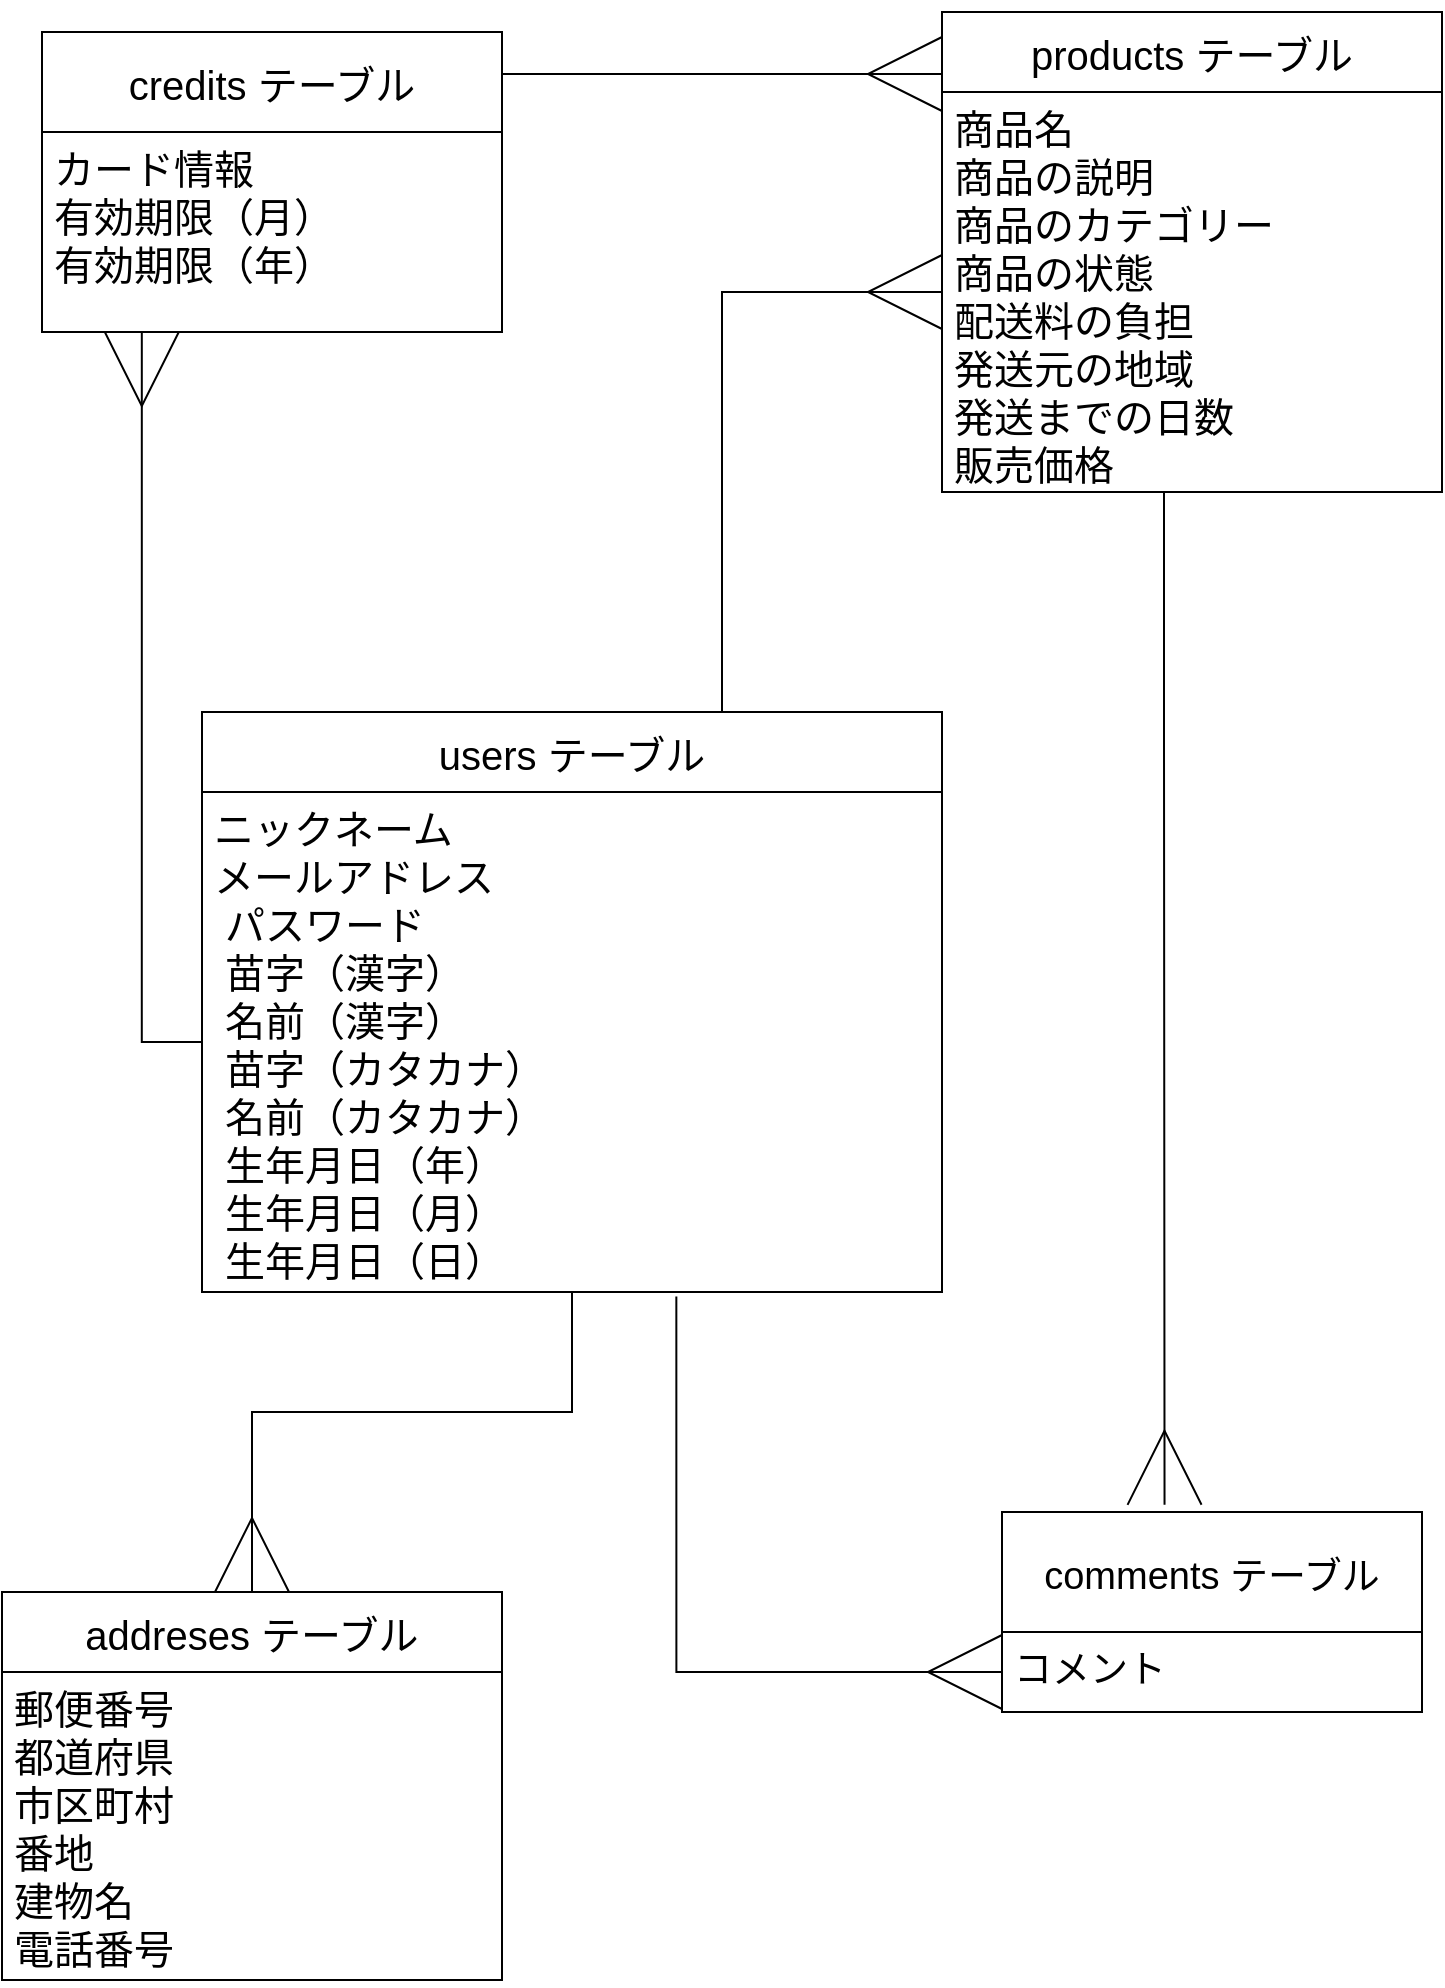 <mxfile>
    <diagram id="F360aAQ5JifDP7STncQM" name="ページ1">
        <mxGraphModel dx="653" dy="898" grid="1" gridSize="10" guides="1" tooltips="1" connect="1" arrows="1" fold="1" page="1" pageScale="1" pageWidth="827" pageHeight="1169" math="0" shadow="0">
            <root>
                <mxCell id="0"/>
                <mxCell id="1" parent="0"/>
                <mxCell id="191" style="edgeStyle=orthogonalEdgeStyle;rounded=0;orthogonalLoop=1;jettySize=auto;html=1;entryX=0;entryY=0.5;entryDx=0;entryDy=0;endArrow=ERmany;endFill=0;endSize=35;fontSize=20;" edge="1" parent="1" source="146" target="154">
                    <mxGeometry relative="1" as="geometry">
                        <Array as="points">
                            <mxPoint x="410" y="230"/>
                        </Array>
                    </mxGeometry>
                </mxCell>
                <mxCell id="197" style="edgeStyle=orthogonalEdgeStyle;rounded=0;orthogonalLoop=1;jettySize=auto;html=1;entryX=0.5;entryY=0;entryDx=0;entryDy=0;endArrow=ERmany;endFill=0;endSize=35;fontSize=20;" edge="1" parent="1" source="146" target="183">
                    <mxGeometry relative="1" as="geometry"/>
                </mxCell>
                <mxCell id="146" value="users テーブル" style="swimlane;fontStyle=0;childLayout=stackLayout;horizontal=1;startSize=40;horizontalStack=0;resizeParent=1;resizeParentMax=0;resizeLast=0;collapsible=1;marginBottom=0;align=center;fontSize=20;" vertex="1" parent="1">
                    <mxGeometry x="150" y="440" width="370" height="290" as="geometry"/>
                </mxCell>
                <mxCell id="150" style="edgeStyle=orthogonalEdgeStyle;rounded=0;orthogonalLoop=1;jettySize=auto;html=1;exitX=1;exitY=0.5;exitDx=0;exitDy=0;fontSize=19;" edge="1" parent="146" source="147" target="147">
                    <mxGeometry relative="1" as="geometry"/>
                </mxCell>
                <mxCell id="147" value="ニックネーム &#10;メールアドレス&#10; パスワード&#10; 苗字（漢字）&#10; 名前（漢字）&#10; 苗字（カタカナ） &#10; 名前（カタカナ）&#10; 生年月日（年） &#10; 生年月日（月） &#10; 生年月日（日）" style="text;strokeColor=none;fillColor=none;spacingLeft=4;spacingRight=4;overflow=hidden;rotatable=0;points=[[0,0.5],[1,0.5]];portConstraint=eastwest;fontSize=20;" vertex="1" parent="146">
                    <mxGeometry y="40" width="370" height="250" as="geometry"/>
                </mxCell>
                <mxCell id="203" style="edgeStyle=orthogonalEdgeStyle;rounded=0;orthogonalLoop=1;jettySize=auto;html=1;entryX=0.387;entryY=-0.036;entryDx=0;entryDy=0;entryPerimeter=0;endArrow=ERmany;endFill=0;endSize=35;fontSize=20;" edge="1" parent="1" source="151" target="170">
                    <mxGeometry relative="1" as="geometry">
                        <Array as="points">
                            <mxPoint x="631" y="450"/>
                            <mxPoint x="631" y="450"/>
                        </Array>
                    </mxGeometry>
                </mxCell>
                <mxCell id="151" value="products テーブル" style="swimlane;fontStyle=0;childLayout=stackLayout;horizontal=1;startSize=40;horizontalStack=0;resizeParent=1;resizeParentMax=0;resizeLast=0;collapsible=1;marginBottom=0;align=center;fontSize=20;" vertex="1" parent="1">
                    <mxGeometry x="520" y="90" width="250" height="240" as="geometry"/>
                </mxCell>
                <mxCell id="154" value="商品名&#10;商品の説明 &#10;商品のカテゴリー&#10;商品の状態&#10;配送料の負担&#10;発送元の地域&#10;発送までの日数&#10;販売価格" style="text;strokeColor=none;fillColor=none;spacingLeft=4;spacingRight=4;overflow=hidden;rotatable=0;points=[[0,0.5],[1,0.5]];portConstraint=eastwest;fontSize=20;" vertex="1" parent="151">
                    <mxGeometry y="40" width="250" height="200" as="geometry"/>
                </mxCell>
                <mxCell id="170" value="comments テーブル" style="swimlane;fontStyle=0;childLayout=stackLayout;horizontal=1;startSize=60;horizontalStack=0;resizeParent=1;resizeParentMax=0;resizeLast=0;collapsible=1;marginBottom=0;align=center;fontSize=19;" vertex="1" parent="1">
                    <mxGeometry x="550" y="840" width="210" height="100" as="geometry"/>
                </mxCell>
                <mxCell id="173" value="コメント" style="text;strokeColor=none;fillColor=none;spacingLeft=4;spacingRight=4;overflow=hidden;rotatable=0;points=[[0,0.5],[1,0.5]];portConstraint=eastwest;fontSize=19;" vertex="1" parent="170">
                    <mxGeometry y="60" width="210" height="40" as="geometry"/>
                </mxCell>
                <mxCell id="179" value="credits テーブル" style="swimlane;fontStyle=0;childLayout=stackLayout;horizontal=1;startSize=50;horizontalStack=0;resizeParent=1;resizeParentMax=0;resizeLast=0;collapsible=1;marginBottom=0;align=center;fontSize=20;" vertex="1" parent="1">
                    <mxGeometry x="70" y="100" width="230" height="150" as="geometry"/>
                </mxCell>
                <mxCell id="180" value="カード情報&#10;有効期限（月）&#10;有効期限（年）&#10;" style="text;strokeColor=none;fillColor=none;spacingLeft=4;spacingRight=4;overflow=hidden;rotatable=0;points=[[0,0.5],[1,0.5]];portConstraint=eastwest;fontSize=20;" vertex="1" parent="179">
                    <mxGeometry y="50" width="230" height="100" as="geometry"/>
                </mxCell>
                <mxCell id="183" value="addreses テーブル" style="swimlane;fontStyle=0;childLayout=stackLayout;horizontal=1;startSize=40;horizontalStack=0;resizeParent=1;resizeParentMax=0;resizeLast=0;collapsible=1;marginBottom=0;align=center;fontSize=20;" vertex="1" parent="1">
                    <mxGeometry x="50" y="880" width="250" height="194" as="geometry"/>
                </mxCell>
                <mxCell id="185" value="郵便番号&#10;都道府県&#10;市区町村&#10;番地&#10;建物名&#10;電話番号" style="text;strokeColor=none;fillColor=none;spacingLeft=4;spacingRight=4;overflow=hidden;rotatable=0;points=[[0,0.5],[1,0.5]];portConstraint=eastwest;fontSize=20;" vertex="1" parent="183">
                    <mxGeometry y="40" width="250" height="154" as="geometry"/>
                </mxCell>
                <mxCell id="193" style="rounded=0;orthogonalLoop=1;jettySize=auto;html=1;exitX=0;exitY=0.5;exitDx=0;exitDy=0;endArrow=ERmany;endFill=0;endSize=35;fontSize=20;edgeStyle=orthogonalEdgeStyle;entryX=0.217;entryY=1;entryDx=0;entryDy=0;entryPerimeter=0;" edge="1" parent="1" source="147" target="180">
                    <mxGeometry relative="1" as="geometry">
                        <mxPoint x="170" y="260" as="targetPoint"/>
                    </mxGeometry>
                </mxCell>
                <mxCell id="194" style="edgeStyle=orthogonalEdgeStyle;rounded=0;orthogonalLoop=1;jettySize=auto;html=1;endArrow=ERmany;endFill=0;endSize=35;fontSize=20;" edge="1" parent="1" source="180">
                    <mxGeometry relative="1" as="geometry">
                        <mxPoint x="520" y="121" as="targetPoint"/>
                        <Array as="points">
                            <mxPoint x="300" y="121"/>
                        </Array>
                    </mxGeometry>
                </mxCell>
                <mxCell id="200" style="edgeStyle=orthogonalEdgeStyle;rounded=0;orthogonalLoop=1;jettySize=auto;html=1;endArrow=ERmany;endFill=0;endSize=35;fontSize=20;exitX=0.641;exitY=1.009;exitDx=0;exitDy=0;exitPerimeter=0;entryX=0;entryY=0.5;entryDx=0;entryDy=0;" edge="1" parent="1" source="147" target="173">
                    <mxGeometry relative="1" as="geometry">
                        <mxPoint x="540" y="900" as="targetPoint"/>
                        <Array as="points">
                            <mxPoint x="387" y="920"/>
                        </Array>
                    </mxGeometry>
                </mxCell>
            </root>
        </mxGraphModel>
    </diagram>
</mxfile>
